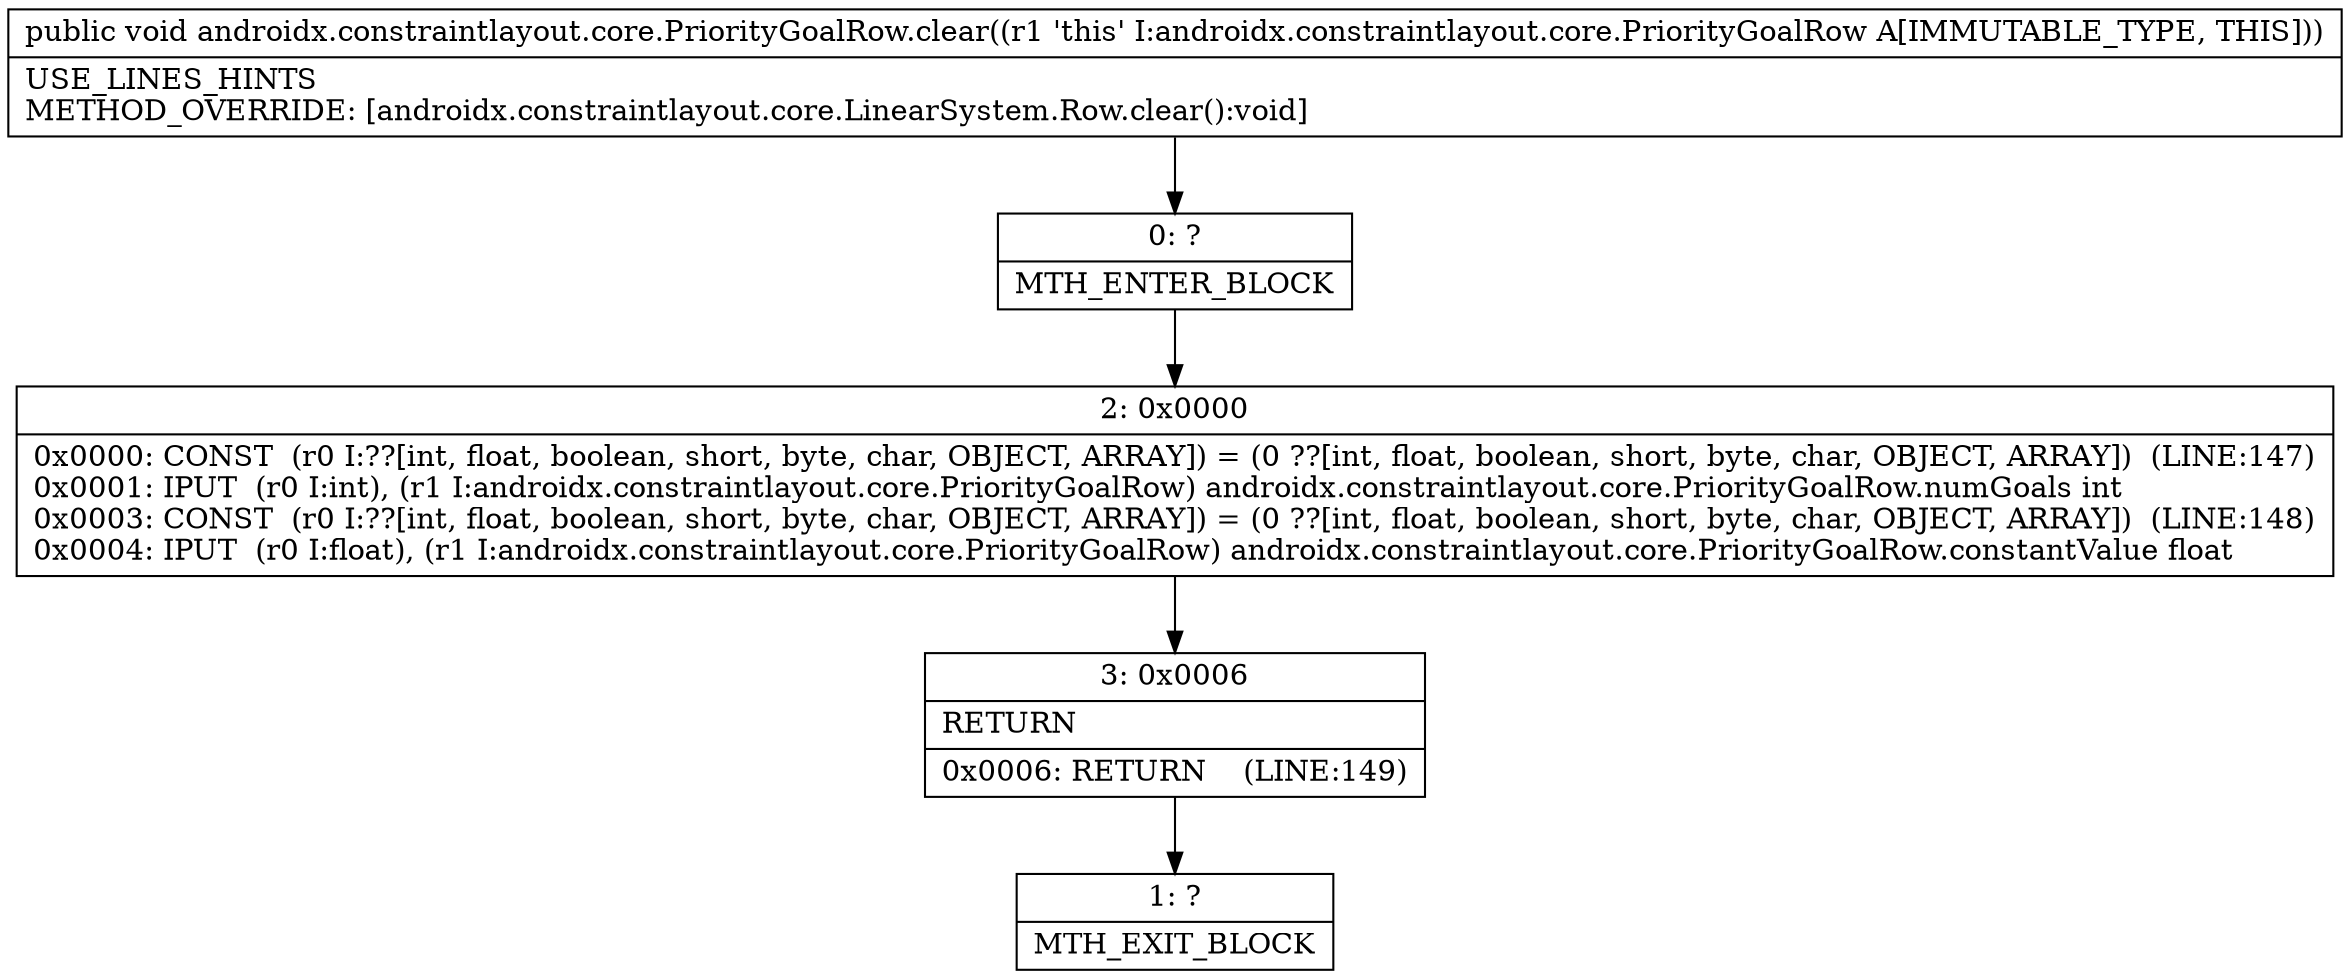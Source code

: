 digraph "CFG forandroidx.constraintlayout.core.PriorityGoalRow.clear()V" {
Node_0 [shape=record,label="{0\:\ ?|MTH_ENTER_BLOCK\l}"];
Node_2 [shape=record,label="{2\:\ 0x0000|0x0000: CONST  (r0 I:??[int, float, boolean, short, byte, char, OBJECT, ARRAY]) = (0 ??[int, float, boolean, short, byte, char, OBJECT, ARRAY])  (LINE:147)\l0x0001: IPUT  (r0 I:int), (r1 I:androidx.constraintlayout.core.PriorityGoalRow) androidx.constraintlayout.core.PriorityGoalRow.numGoals int \l0x0003: CONST  (r0 I:??[int, float, boolean, short, byte, char, OBJECT, ARRAY]) = (0 ??[int, float, boolean, short, byte, char, OBJECT, ARRAY])  (LINE:148)\l0x0004: IPUT  (r0 I:float), (r1 I:androidx.constraintlayout.core.PriorityGoalRow) androidx.constraintlayout.core.PriorityGoalRow.constantValue float \l}"];
Node_3 [shape=record,label="{3\:\ 0x0006|RETURN\l|0x0006: RETURN    (LINE:149)\l}"];
Node_1 [shape=record,label="{1\:\ ?|MTH_EXIT_BLOCK\l}"];
MethodNode[shape=record,label="{public void androidx.constraintlayout.core.PriorityGoalRow.clear((r1 'this' I:androidx.constraintlayout.core.PriorityGoalRow A[IMMUTABLE_TYPE, THIS]))  | USE_LINES_HINTS\lMETHOD_OVERRIDE: [androidx.constraintlayout.core.LinearSystem.Row.clear():void]\l}"];
MethodNode -> Node_0;Node_0 -> Node_2;
Node_2 -> Node_3;
Node_3 -> Node_1;
}

